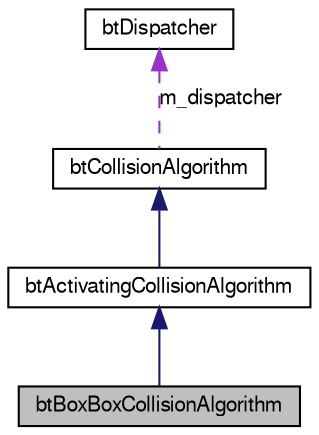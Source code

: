 digraph G
{
  bgcolor="transparent";
  edge [fontname="FreeSans",fontsize=10,labelfontname="FreeSans",labelfontsize=10];
  node [fontname="FreeSans",fontsize=10,shape=record];
  Node1 [label="btBoxBoxCollisionAlgorithm",height=0.2,width=0.4,color="black", fillcolor="grey75", style="filled" fontcolor="black"];
  Node2 -> Node1 [dir=back,color="midnightblue",fontsize=10,style="solid"];
  Node2 [label="btActivatingCollisionAlgorithm",height=0.2,width=0.4,color="black",URL="$classbt_activating_collision_algorithm.html",tooltip="This class is not enabled yet (work-in-progress) to more aggressively activate objects..."];
  Node3 -> Node2 [dir=back,color="midnightblue",fontsize=10,style="solid"];
  Node3 [label="btCollisionAlgorithm",height=0.2,width=0.4,color="black",URL="$classbt_collision_algorithm.html"];
  Node4 -> Node3 [dir=back,color="darkorchid3",fontsize=10,style="dashed",label="m_dispatcher"];
  Node4 [label="btDispatcher",height=0.2,width=0.4,color="black",URL="$classbt_dispatcher.html"];
}
